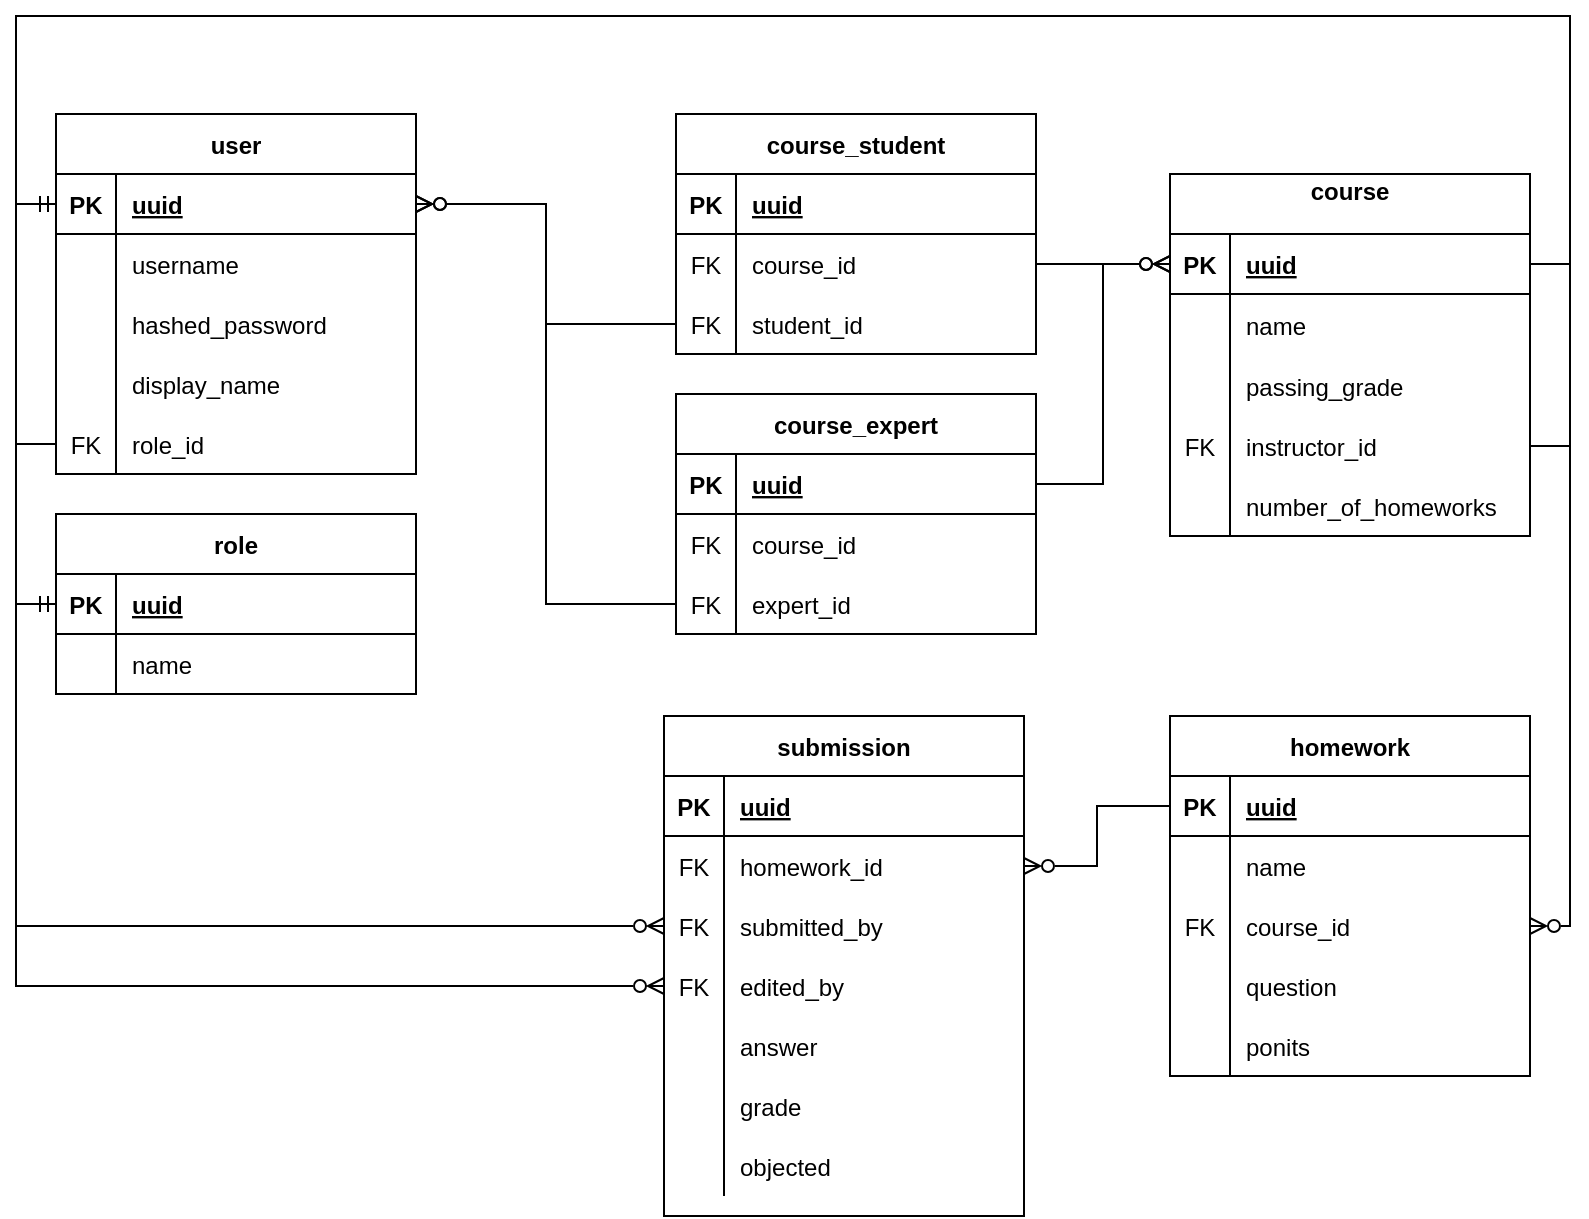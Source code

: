 <mxfile version="20.3.0" type="device"><diagram id="tKeCWXlQhUnRT02YPwnr" name="Page-1"><mxGraphModel dx="1261" dy="828" grid="1" gridSize="10" guides="1" tooltips="1" connect="1" arrows="1" fold="1" page="1" pageScale="1" pageWidth="1169" pageHeight="827" math="0" shadow="0"><root><mxCell id="0"/><mxCell id="1" parent="0"/><mxCell id="A6r-sDMCDDvzHQG4aJz3-1" value="user" style="shape=table;startSize=30;container=1;collapsible=1;childLayout=tableLayout;fixedRows=1;rowLines=0;fontStyle=1;align=center;resizeLast=1;" parent="1" vertex="1"><mxGeometry x="206" y="169" width="180" height="180" as="geometry"/></mxCell><mxCell id="A6r-sDMCDDvzHQG4aJz3-2" value="" style="shape=tableRow;horizontal=0;startSize=0;swimlaneHead=0;swimlaneBody=0;fillColor=none;collapsible=0;dropTarget=0;points=[[0,0.5],[1,0.5]];portConstraint=eastwest;top=0;left=0;right=0;bottom=1;" parent="A6r-sDMCDDvzHQG4aJz3-1" vertex="1"><mxGeometry y="30" width="180" height="30" as="geometry"/></mxCell><mxCell id="A6r-sDMCDDvzHQG4aJz3-3" value="PK" style="shape=partialRectangle;connectable=0;fillColor=none;top=0;left=0;bottom=0;right=0;fontStyle=1;overflow=hidden;" parent="A6r-sDMCDDvzHQG4aJz3-2" vertex="1"><mxGeometry width="30" height="30" as="geometry"><mxRectangle width="30" height="30" as="alternateBounds"/></mxGeometry></mxCell><mxCell id="A6r-sDMCDDvzHQG4aJz3-4" value="uuid" style="shape=partialRectangle;connectable=0;fillColor=none;top=0;left=0;bottom=0;right=0;align=left;spacingLeft=6;fontStyle=5;overflow=hidden;" parent="A6r-sDMCDDvzHQG4aJz3-2" vertex="1"><mxGeometry x="30" width="150" height="30" as="geometry"><mxRectangle width="150" height="30" as="alternateBounds"/></mxGeometry></mxCell><mxCell id="A6r-sDMCDDvzHQG4aJz3-5" value="" style="shape=tableRow;horizontal=0;startSize=0;swimlaneHead=0;swimlaneBody=0;fillColor=none;collapsible=0;dropTarget=0;points=[[0,0.5],[1,0.5]];portConstraint=eastwest;top=0;left=0;right=0;bottom=0;" parent="A6r-sDMCDDvzHQG4aJz3-1" vertex="1"><mxGeometry y="60" width="180" height="30" as="geometry"/></mxCell><mxCell id="A6r-sDMCDDvzHQG4aJz3-6" value="" style="shape=partialRectangle;connectable=0;fillColor=none;top=0;left=0;bottom=0;right=0;editable=1;overflow=hidden;" parent="A6r-sDMCDDvzHQG4aJz3-5" vertex="1"><mxGeometry width="30" height="30" as="geometry"><mxRectangle width="30" height="30" as="alternateBounds"/></mxGeometry></mxCell><mxCell id="A6r-sDMCDDvzHQG4aJz3-7" value="username" style="shape=partialRectangle;connectable=0;fillColor=none;top=0;left=0;bottom=0;right=0;align=left;spacingLeft=6;overflow=hidden;" parent="A6r-sDMCDDvzHQG4aJz3-5" vertex="1"><mxGeometry x="30" width="150" height="30" as="geometry"><mxRectangle width="150" height="30" as="alternateBounds"/></mxGeometry></mxCell><mxCell id="A6r-sDMCDDvzHQG4aJz3-8" value="" style="shape=tableRow;horizontal=0;startSize=0;swimlaneHead=0;swimlaneBody=0;fillColor=none;collapsible=0;dropTarget=0;points=[[0,0.5],[1,0.5]];portConstraint=eastwest;top=0;left=0;right=0;bottom=0;" parent="A6r-sDMCDDvzHQG4aJz3-1" vertex="1"><mxGeometry y="90" width="180" height="30" as="geometry"/></mxCell><mxCell id="A6r-sDMCDDvzHQG4aJz3-9" value="" style="shape=partialRectangle;connectable=0;fillColor=none;top=0;left=0;bottom=0;right=0;editable=1;overflow=hidden;" parent="A6r-sDMCDDvzHQG4aJz3-8" vertex="1"><mxGeometry width="30" height="30" as="geometry"><mxRectangle width="30" height="30" as="alternateBounds"/></mxGeometry></mxCell><mxCell id="A6r-sDMCDDvzHQG4aJz3-10" value="hashed_password" style="shape=partialRectangle;connectable=0;fillColor=none;top=0;left=0;bottom=0;right=0;align=left;spacingLeft=6;overflow=hidden;" parent="A6r-sDMCDDvzHQG4aJz3-8" vertex="1"><mxGeometry x="30" width="150" height="30" as="geometry"><mxRectangle width="150" height="30" as="alternateBounds"/></mxGeometry></mxCell><mxCell id="A6r-sDMCDDvzHQG4aJz3-11" value="" style="shape=tableRow;horizontal=0;startSize=0;swimlaneHead=0;swimlaneBody=0;fillColor=none;collapsible=0;dropTarget=0;points=[[0,0.5],[1,0.5]];portConstraint=eastwest;top=0;left=0;right=0;bottom=0;" parent="A6r-sDMCDDvzHQG4aJz3-1" vertex="1"><mxGeometry y="120" width="180" height="30" as="geometry"/></mxCell><mxCell id="A6r-sDMCDDvzHQG4aJz3-12" value="" style="shape=partialRectangle;connectable=0;fillColor=none;top=0;left=0;bottom=0;right=0;editable=1;overflow=hidden;" parent="A6r-sDMCDDvzHQG4aJz3-11" vertex="1"><mxGeometry width="30" height="30" as="geometry"><mxRectangle width="30" height="30" as="alternateBounds"/></mxGeometry></mxCell><mxCell id="A6r-sDMCDDvzHQG4aJz3-13" value="display_name" style="shape=partialRectangle;connectable=0;fillColor=none;top=0;left=0;bottom=0;right=0;align=left;spacingLeft=6;overflow=hidden;" parent="A6r-sDMCDDvzHQG4aJz3-11" vertex="1"><mxGeometry x="30" width="150" height="30" as="geometry"><mxRectangle width="150" height="30" as="alternateBounds"/></mxGeometry></mxCell><mxCell id="A6r-sDMCDDvzHQG4aJz3-14" style="shape=tableRow;horizontal=0;startSize=0;swimlaneHead=0;swimlaneBody=0;fillColor=none;collapsible=0;dropTarget=0;points=[[0,0.5],[1,0.5]];portConstraint=eastwest;top=0;left=0;right=0;bottom=0;" parent="A6r-sDMCDDvzHQG4aJz3-1" vertex="1"><mxGeometry y="150" width="180" height="30" as="geometry"/></mxCell><mxCell id="A6r-sDMCDDvzHQG4aJz3-15" value="FK" style="shape=partialRectangle;connectable=0;fillColor=none;top=0;left=0;bottom=0;right=0;editable=1;overflow=hidden;" parent="A6r-sDMCDDvzHQG4aJz3-14" vertex="1"><mxGeometry width="30" height="30" as="geometry"><mxRectangle width="30" height="30" as="alternateBounds"/></mxGeometry></mxCell><mxCell id="A6r-sDMCDDvzHQG4aJz3-16" value="role_id" style="shape=partialRectangle;connectable=0;fillColor=none;top=0;left=0;bottom=0;right=0;align=left;spacingLeft=6;overflow=hidden;" parent="A6r-sDMCDDvzHQG4aJz3-14" vertex="1"><mxGeometry x="30" width="150" height="30" as="geometry"><mxRectangle width="150" height="30" as="alternateBounds"/></mxGeometry></mxCell><mxCell id="A6r-sDMCDDvzHQG4aJz3-17" value="role" style="shape=table;startSize=30;container=1;collapsible=1;childLayout=tableLayout;fixedRows=1;rowLines=0;fontStyle=1;align=center;resizeLast=1;" parent="1" vertex="1"><mxGeometry x="206" y="369" width="180" height="90" as="geometry"/></mxCell><mxCell id="A6r-sDMCDDvzHQG4aJz3-18" value="" style="shape=tableRow;horizontal=0;startSize=0;swimlaneHead=0;swimlaneBody=0;fillColor=none;collapsible=0;dropTarget=0;points=[[0,0.5],[1,0.5]];portConstraint=eastwest;top=0;left=0;right=0;bottom=1;" parent="A6r-sDMCDDvzHQG4aJz3-17" vertex="1"><mxGeometry y="30" width="180" height="30" as="geometry"/></mxCell><mxCell id="A6r-sDMCDDvzHQG4aJz3-19" value="PK" style="shape=partialRectangle;connectable=0;fillColor=none;top=0;left=0;bottom=0;right=0;fontStyle=1;overflow=hidden;" parent="A6r-sDMCDDvzHQG4aJz3-18" vertex="1"><mxGeometry width="30" height="30" as="geometry"><mxRectangle width="30" height="30" as="alternateBounds"/></mxGeometry></mxCell><mxCell id="A6r-sDMCDDvzHQG4aJz3-20" value="uuid" style="shape=partialRectangle;connectable=0;fillColor=none;top=0;left=0;bottom=0;right=0;align=left;spacingLeft=6;fontStyle=5;overflow=hidden;" parent="A6r-sDMCDDvzHQG4aJz3-18" vertex="1"><mxGeometry x="30" width="150" height="30" as="geometry"><mxRectangle width="150" height="30" as="alternateBounds"/></mxGeometry></mxCell><mxCell id="A6r-sDMCDDvzHQG4aJz3-21" value="" style="shape=tableRow;horizontal=0;startSize=0;swimlaneHead=0;swimlaneBody=0;fillColor=none;collapsible=0;dropTarget=0;points=[[0,0.5],[1,0.5]];portConstraint=eastwest;top=0;left=0;right=0;bottom=0;" parent="A6r-sDMCDDvzHQG4aJz3-17" vertex="1"><mxGeometry y="60" width="180" height="30" as="geometry"/></mxCell><mxCell id="A6r-sDMCDDvzHQG4aJz3-22" value="" style="shape=partialRectangle;connectable=0;fillColor=none;top=0;left=0;bottom=0;right=0;editable=1;overflow=hidden;" parent="A6r-sDMCDDvzHQG4aJz3-21" vertex="1"><mxGeometry width="30" height="30" as="geometry"><mxRectangle width="30" height="30" as="alternateBounds"/></mxGeometry></mxCell><mxCell id="A6r-sDMCDDvzHQG4aJz3-23" value="name" style="shape=partialRectangle;connectable=0;fillColor=none;top=0;left=0;bottom=0;right=0;align=left;spacingLeft=6;overflow=hidden;" parent="A6r-sDMCDDvzHQG4aJz3-21" vertex="1"><mxGeometry x="30" width="150" height="30" as="geometry"><mxRectangle width="150" height="30" as="alternateBounds"/></mxGeometry></mxCell><mxCell id="A6r-sDMCDDvzHQG4aJz3-31" value="course&#10;" style="shape=table;startSize=30;container=1;collapsible=1;childLayout=tableLayout;fixedRows=1;rowLines=0;fontStyle=1;align=center;resizeLast=1;" parent="1" vertex="1"><mxGeometry x="763" y="199" width="180" height="181" as="geometry"/></mxCell><mxCell id="A6r-sDMCDDvzHQG4aJz3-32" value="" style="shape=tableRow;horizontal=0;startSize=0;swimlaneHead=0;swimlaneBody=0;fillColor=none;collapsible=0;dropTarget=0;points=[[0,0.5],[1,0.5]];portConstraint=eastwest;top=0;left=0;right=0;bottom=1;" parent="A6r-sDMCDDvzHQG4aJz3-31" vertex="1"><mxGeometry y="30" width="180" height="30" as="geometry"/></mxCell><mxCell id="A6r-sDMCDDvzHQG4aJz3-33" value="PK" style="shape=partialRectangle;connectable=0;fillColor=none;top=0;left=0;bottom=0;right=0;fontStyle=1;overflow=hidden;" parent="A6r-sDMCDDvzHQG4aJz3-32" vertex="1"><mxGeometry width="30" height="30" as="geometry"><mxRectangle width="30" height="30" as="alternateBounds"/></mxGeometry></mxCell><mxCell id="A6r-sDMCDDvzHQG4aJz3-34" value="uuid" style="shape=partialRectangle;connectable=0;fillColor=none;top=0;left=0;bottom=0;right=0;align=left;spacingLeft=6;fontStyle=5;overflow=hidden;" parent="A6r-sDMCDDvzHQG4aJz3-32" vertex="1"><mxGeometry x="30" width="150" height="30" as="geometry"><mxRectangle width="150" height="30" as="alternateBounds"/></mxGeometry></mxCell><mxCell id="A6r-sDMCDDvzHQG4aJz3-35" value="" style="shape=tableRow;horizontal=0;startSize=0;swimlaneHead=0;swimlaneBody=0;fillColor=none;collapsible=0;dropTarget=0;points=[[0,0.5],[1,0.5]];portConstraint=eastwest;top=0;left=0;right=0;bottom=0;" parent="A6r-sDMCDDvzHQG4aJz3-31" vertex="1"><mxGeometry y="60" width="180" height="31" as="geometry"/></mxCell><mxCell id="A6r-sDMCDDvzHQG4aJz3-36" value="" style="shape=partialRectangle;connectable=0;fillColor=none;top=0;left=0;bottom=0;right=0;editable=1;overflow=hidden;" parent="A6r-sDMCDDvzHQG4aJz3-35" vertex="1"><mxGeometry width="30" height="31" as="geometry"><mxRectangle width="30" height="31" as="alternateBounds"/></mxGeometry></mxCell><mxCell id="A6r-sDMCDDvzHQG4aJz3-37" value="name" style="shape=partialRectangle;connectable=0;fillColor=none;top=0;left=0;bottom=0;right=0;align=left;spacingLeft=6;overflow=hidden;" parent="A6r-sDMCDDvzHQG4aJz3-35" vertex="1"><mxGeometry x="30" width="150" height="31" as="geometry"><mxRectangle width="150" height="31" as="alternateBounds"/></mxGeometry></mxCell><mxCell id="_UgWZKXhQteQjIG4ztjj-4" style="shape=tableRow;horizontal=0;startSize=0;swimlaneHead=0;swimlaneBody=0;fillColor=none;collapsible=0;dropTarget=0;points=[[0,0.5],[1,0.5]];portConstraint=eastwest;top=0;left=0;right=0;bottom=0;" vertex="1" parent="A6r-sDMCDDvzHQG4aJz3-31"><mxGeometry y="91" width="180" height="30" as="geometry"/></mxCell><mxCell id="_UgWZKXhQteQjIG4ztjj-5" style="shape=partialRectangle;connectable=0;fillColor=none;top=0;left=0;bottom=0;right=0;editable=1;overflow=hidden;" vertex="1" parent="_UgWZKXhQteQjIG4ztjj-4"><mxGeometry width="30" height="30" as="geometry"><mxRectangle width="30" height="30" as="alternateBounds"/></mxGeometry></mxCell><mxCell id="_UgWZKXhQteQjIG4ztjj-6" value="passing_grade" style="shape=partialRectangle;connectable=0;fillColor=none;top=0;left=0;bottom=0;right=0;align=left;spacingLeft=6;overflow=hidden;" vertex="1" parent="_UgWZKXhQteQjIG4ztjj-4"><mxGeometry x="30" width="150" height="30" as="geometry"><mxRectangle width="150" height="30" as="alternateBounds"/></mxGeometry></mxCell><mxCell id="_UgWZKXhQteQjIG4ztjj-7" style="shape=tableRow;horizontal=0;startSize=0;swimlaneHead=0;swimlaneBody=0;fillColor=none;collapsible=0;dropTarget=0;points=[[0,0.5],[1,0.5]];portConstraint=eastwest;top=0;left=0;right=0;bottom=0;" vertex="1" parent="A6r-sDMCDDvzHQG4aJz3-31"><mxGeometry y="121" width="180" height="30" as="geometry"/></mxCell><mxCell id="_UgWZKXhQteQjIG4ztjj-8" value="FK" style="shape=partialRectangle;connectable=0;fillColor=none;top=0;left=0;bottom=0;right=0;editable=1;overflow=hidden;" vertex="1" parent="_UgWZKXhQteQjIG4ztjj-7"><mxGeometry width="30" height="30" as="geometry"><mxRectangle width="30" height="30" as="alternateBounds"/></mxGeometry></mxCell><mxCell id="_UgWZKXhQteQjIG4ztjj-9" value="instructor_id" style="shape=partialRectangle;connectable=0;fillColor=none;top=0;left=0;bottom=0;right=0;align=left;spacingLeft=6;overflow=hidden;" vertex="1" parent="_UgWZKXhQteQjIG4ztjj-7"><mxGeometry x="30" width="150" height="30" as="geometry"><mxRectangle width="150" height="30" as="alternateBounds"/></mxGeometry></mxCell><mxCell id="_UgWZKXhQteQjIG4ztjj-11" style="shape=tableRow;horizontal=0;startSize=0;swimlaneHead=0;swimlaneBody=0;fillColor=none;collapsible=0;dropTarget=0;points=[[0,0.5],[1,0.5]];portConstraint=eastwest;top=0;left=0;right=0;bottom=0;" vertex="1" parent="A6r-sDMCDDvzHQG4aJz3-31"><mxGeometry y="151" width="180" height="30" as="geometry"/></mxCell><mxCell id="_UgWZKXhQteQjIG4ztjj-12" style="shape=partialRectangle;connectable=0;fillColor=none;top=0;left=0;bottom=0;right=0;editable=1;overflow=hidden;" vertex="1" parent="_UgWZKXhQteQjIG4ztjj-11"><mxGeometry width="30" height="30" as="geometry"><mxRectangle width="30" height="30" as="alternateBounds"/></mxGeometry></mxCell><mxCell id="_UgWZKXhQteQjIG4ztjj-13" value="number_of_homeworks" style="shape=partialRectangle;connectable=0;fillColor=none;top=0;left=0;bottom=0;right=0;align=left;spacingLeft=6;overflow=hidden;" vertex="1" parent="_UgWZKXhQteQjIG4ztjj-11"><mxGeometry x="30" width="150" height="30" as="geometry"><mxRectangle width="150" height="30" as="alternateBounds"/></mxGeometry></mxCell><mxCell id="A6r-sDMCDDvzHQG4aJz3-44" value="course_student" style="shape=table;startSize=30;container=1;collapsible=1;childLayout=tableLayout;fixedRows=1;rowLines=0;fontStyle=1;align=center;resizeLast=1;" parent="1" vertex="1"><mxGeometry x="516" y="169" width="180" height="120" as="geometry"/></mxCell><mxCell id="A6r-sDMCDDvzHQG4aJz3-45" value="" style="shape=tableRow;horizontal=0;startSize=0;swimlaneHead=0;swimlaneBody=0;fillColor=none;collapsible=0;dropTarget=0;points=[[0,0.5],[1,0.5]];portConstraint=eastwest;top=0;left=0;right=0;bottom=1;" parent="A6r-sDMCDDvzHQG4aJz3-44" vertex="1"><mxGeometry y="30" width="180" height="30" as="geometry"/></mxCell><mxCell id="A6r-sDMCDDvzHQG4aJz3-46" value="PK" style="shape=partialRectangle;connectable=0;fillColor=none;top=0;left=0;bottom=0;right=0;fontStyle=1;overflow=hidden;" parent="A6r-sDMCDDvzHQG4aJz3-45" vertex="1"><mxGeometry width="30" height="30" as="geometry"><mxRectangle width="30" height="30" as="alternateBounds"/></mxGeometry></mxCell><mxCell id="A6r-sDMCDDvzHQG4aJz3-47" value="uuid" style="shape=partialRectangle;connectable=0;fillColor=none;top=0;left=0;bottom=0;right=0;align=left;spacingLeft=6;fontStyle=5;overflow=hidden;" parent="A6r-sDMCDDvzHQG4aJz3-45" vertex="1"><mxGeometry x="30" width="150" height="30" as="geometry"><mxRectangle width="150" height="30" as="alternateBounds"/></mxGeometry></mxCell><mxCell id="A6r-sDMCDDvzHQG4aJz3-48" value="" style="shape=tableRow;horizontal=0;startSize=0;swimlaneHead=0;swimlaneBody=0;fillColor=none;collapsible=0;dropTarget=0;points=[[0,0.5],[1,0.5]];portConstraint=eastwest;top=0;left=0;right=0;bottom=0;" parent="A6r-sDMCDDvzHQG4aJz3-44" vertex="1"><mxGeometry y="60" width="180" height="30" as="geometry"/></mxCell><mxCell id="A6r-sDMCDDvzHQG4aJz3-49" value="FK" style="shape=partialRectangle;connectable=0;fillColor=none;top=0;left=0;bottom=0;right=0;editable=1;overflow=hidden;" parent="A6r-sDMCDDvzHQG4aJz3-48" vertex="1"><mxGeometry width="30" height="30" as="geometry"><mxRectangle width="30" height="30" as="alternateBounds"/></mxGeometry></mxCell><mxCell id="A6r-sDMCDDvzHQG4aJz3-50" value="course_id" style="shape=partialRectangle;connectable=0;fillColor=none;top=0;left=0;bottom=0;right=0;align=left;spacingLeft=6;overflow=hidden;" parent="A6r-sDMCDDvzHQG4aJz3-48" vertex="1"><mxGeometry x="30" width="150" height="30" as="geometry"><mxRectangle width="150" height="30" as="alternateBounds"/></mxGeometry></mxCell><mxCell id="A6r-sDMCDDvzHQG4aJz3-51" value="" style="shape=tableRow;horizontal=0;startSize=0;swimlaneHead=0;swimlaneBody=0;fillColor=none;collapsible=0;dropTarget=0;points=[[0,0.5],[1,0.5]];portConstraint=eastwest;top=0;left=0;right=0;bottom=0;" parent="A6r-sDMCDDvzHQG4aJz3-44" vertex="1"><mxGeometry y="90" width="180" height="30" as="geometry"/></mxCell><mxCell id="A6r-sDMCDDvzHQG4aJz3-52" value="FK" style="shape=partialRectangle;connectable=0;fillColor=none;top=0;left=0;bottom=0;right=0;editable=1;overflow=hidden;" parent="A6r-sDMCDDvzHQG4aJz3-51" vertex="1"><mxGeometry width="30" height="30" as="geometry"><mxRectangle width="30" height="30" as="alternateBounds"/></mxGeometry></mxCell><mxCell id="A6r-sDMCDDvzHQG4aJz3-53" value="student_id" style="shape=partialRectangle;connectable=0;fillColor=none;top=0;left=0;bottom=0;right=0;align=left;spacingLeft=6;overflow=hidden;" parent="A6r-sDMCDDvzHQG4aJz3-51" vertex="1"><mxGeometry x="30" width="150" height="30" as="geometry"><mxRectangle width="150" height="30" as="alternateBounds"/></mxGeometry></mxCell><mxCell id="A6r-sDMCDDvzHQG4aJz3-57" value="course_expert" style="shape=table;startSize=30;container=1;collapsible=1;childLayout=tableLayout;fixedRows=1;rowLines=0;fontStyle=1;align=center;resizeLast=1;" parent="1" vertex="1"><mxGeometry x="516" y="309" width="180" height="120" as="geometry"/></mxCell><mxCell id="A6r-sDMCDDvzHQG4aJz3-58" value="" style="shape=tableRow;horizontal=0;startSize=0;swimlaneHead=0;swimlaneBody=0;fillColor=none;collapsible=0;dropTarget=0;points=[[0,0.5],[1,0.5]];portConstraint=eastwest;top=0;left=0;right=0;bottom=1;" parent="A6r-sDMCDDvzHQG4aJz3-57" vertex="1"><mxGeometry y="30" width="180" height="30" as="geometry"/></mxCell><mxCell id="A6r-sDMCDDvzHQG4aJz3-59" value="PK" style="shape=partialRectangle;connectable=0;fillColor=none;top=0;left=0;bottom=0;right=0;fontStyle=1;overflow=hidden;" parent="A6r-sDMCDDvzHQG4aJz3-58" vertex="1"><mxGeometry width="30" height="30" as="geometry"><mxRectangle width="30" height="30" as="alternateBounds"/></mxGeometry></mxCell><mxCell id="A6r-sDMCDDvzHQG4aJz3-60" value="uuid" style="shape=partialRectangle;connectable=0;fillColor=none;top=0;left=0;bottom=0;right=0;align=left;spacingLeft=6;fontStyle=5;overflow=hidden;" parent="A6r-sDMCDDvzHQG4aJz3-58" vertex="1"><mxGeometry x="30" width="150" height="30" as="geometry"><mxRectangle width="150" height="30" as="alternateBounds"/></mxGeometry></mxCell><mxCell id="A6r-sDMCDDvzHQG4aJz3-61" value="" style="shape=tableRow;horizontal=0;startSize=0;swimlaneHead=0;swimlaneBody=0;fillColor=none;collapsible=0;dropTarget=0;points=[[0,0.5],[1,0.5]];portConstraint=eastwest;top=0;left=0;right=0;bottom=0;" parent="A6r-sDMCDDvzHQG4aJz3-57" vertex="1"><mxGeometry y="60" width="180" height="30" as="geometry"/></mxCell><mxCell id="A6r-sDMCDDvzHQG4aJz3-62" value="FK" style="shape=partialRectangle;connectable=0;fillColor=none;top=0;left=0;bottom=0;right=0;editable=1;overflow=hidden;" parent="A6r-sDMCDDvzHQG4aJz3-61" vertex="1"><mxGeometry width="30" height="30" as="geometry"><mxRectangle width="30" height="30" as="alternateBounds"/></mxGeometry></mxCell><mxCell id="A6r-sDMCDDvzHQG4aJz3-63" value="course_id" style="shape=partialRectangle;connectable=0;fillColor=none;top=0;left=0;bottom=0;right=0;align=left;spacingLeft=6;overflow=hidden;" parent="A6r-sDMCDDvzHQG4aJz3-61" vertex="1"><mxGeometry x="30" width="150" height="30" as="geometry"><mxRectangle width="150" height="30" as="alternateBounds"/></mxGeometry></mxCell><mxCell id="A6r-sDMCDDvzHQG4aJz3-64" value="" style="shape=tableRow;horizontal=0;startSize=0;swimlaneHead=0;swimlaneBody=0;fillColor=none;collapsible=0;dropTarget=0;points=[[0,0.5],[1,0.5]];portConstraint=eastwest;top=0;left=0;right=0;bottom=0;" parent="A6r-sDMCDDvzHQG4aJz3-57" vertex="1"><mxGeometry y="90" width="180" height="30" as="geometry"/></mxCell><mxCell id="A6r-sDMCDDvzHQG4aJz3-65" value="FK" style="shape=partialRectangle;connectable=0;fillColor=none;top=0;left=0;bottom=0;right=0;editable=1;overflow=hidden;" parent="A6r-sDMCDDvzHQG4aJz3-64" vertex="1"><mxGeometry width="30" height="30" as="geometry"><mxRectangle width="30" height="30" as="alternateBounds"/></mxGeometry></mxCell><mxCell id="A6r-sDMCDDvzHQG4aJz3-66" value="expert_id" style="shape=partialRectangle;connectable=0;fillColor=none;top=0;left=0;bottom=0;right=0;align=left;spacingLeft=6;overflow=hidden;" parent="A6r-sDMCDDvzHQG4aJz3-64" vertex="1"><mxGeometry x="30" width="150" height="30" as="geometry"><mxRectangle width="150" height="30" as="alternateBounds"/></mxGeometry></mxCell><mxCell id="A6r-sDMCDDvzHQG4aJz3-70" style="edgeStyle=orthogonalEdgeStyle;rounded=0;orthogonalLoop=1;jettySize=auto;html=1;exitX=1;exitY=0.5;exitDx=0;exitDy=0;entryX=0;entryY=0.5;entryDx=0;entryDy=0;endArrow=ERzeroToMany;endFill=0;" parent="1" source="A6r-sDMCDDvzHQG4aJz3-48" target="A6r-sDMCDDvzHQG4aJz3-32" edge="1"><mxGeometry relative="1" as="geometry"/></mxCell><mxCell id="A6r-sDMCDDvzHQG4aJz3-71" style="edgeStyle=orthogonalEdgeStyle;rounded=0;orthogonalLoop=1;jettySize=auto;html=1;exitX=0;exitY=0.5;exitDx=0;exitDy=0;endArrow=ERzeroToMany;endFill=0;" parent="1" source="A6r-sDMCDDvzHQG4aJz3-51" target="A6r-sDMCDDvzHQG4aJz3-2" edge="1"><mxGeometry relative="1" as="geometry"/></mxCell><mxCell id="A6r-sDMCDDvzHQG4aJz3-72" style="edgeStyle=orthogonalEdgeStyle;rounded=0;orthogonalLoop=1;jettySize=auto;html=1;exitX=1;exitY=0.5;exitDx=0;exitDy=0;entryX=0;entryY=0.5;entryDx=0;entryDy=0;endArrow=ERzeroToMany;endFill=0;" parent="1" source="A6r-sDMCDDvzHQG4aJz3-58" target="A6r-sDMCDDvzHQG4aJz3-32" edge="1"><mxGeometry relative="1" as="geometry"/></mxCell><mxCell id="A6r-sDMCDDvzHQG4aJz3-73" style="edgeStyle=orthogonalEdgeStyle;rounded=0;orthogonalLoop=1;jettySize=auto;html=1;exitX=0;exitY=0.5;exitDx=0;exitDy=0;entryX=1;entryY=0.5;entryDx=0;entryDy=0;endArrow=ERzeroToMany;endFill=0;" parent="1" source="A6r-sDMCDDvzHQG4aJz3-64" target="A6r-sDMCDDvzHQG4aJz3-2" edge="1"><mxGeometry relative="1" as="geometry"/></mxCell><mxCell id="A6r-sDMCDDvzHQG4aJz3-74" value="homework" style="shape=table;startSize=30;container=1;collapsible=1;childLayout=tableLayout;fixedRows=1;rowLines=0;fontStyle=1;align=center;resizeLast=1;" parent="1" vertex="1"><mxGeometry x="763" y="470" width="180" height="180" as="geometry"/></mxCell><mxCell id="A6r-sDMCDDvzHQG4aJz3-75" value="" style="shape=tableRow;horizontal=0;startSize=0;swimlaneHead=0;swimlaneBody=0;fillColor=none;collapsible=0;dropTarget=0;points=[[0,0.5],[1,0.5]];portConstraint=eastwest;top=0;left=0;right=0;bottom=1;" parent="A6r-sDMCDDvzHQG4aJz3-74" vertex="1"><mxGeometry y="30" width="180" height="30" as="geometry"/></mxCell><mxCell id="A6r-sDMCDDvzHQG4aJz3-76" value="PK" style="shape=partialRectangle;connectable=0;fillColor=none;top=0;left=0;bottom=0;right=0;fontStyle=1;overflow=hidden;" parent="A6r-sDMCDDvzHQG4aJz3-75" vertex="1"><mxGeometry width="30" height="30" as="geometry"><mxRectangle width="30" height="30" as="alternateBounds"/></mxGeometry></mxCell><mxCell id="A6r-sDMCDDvzHQG4aJz3-77" value="uuid" style="shape=partialRectangle;connectable=0;fillColor=none;top=0;left=0;bottom=0;right=0;align=left;spacingLeft=6;fontStyle=5;overflow=hidden;" parent="A6r-sDMCDDvzHQG4aJz3-75" vertex="1"><mxGeometry x="30" width="150" height="30" as="geometry"><mxRectangle width="150" height="30" as="alternateBounds"/></mxGeometry></mxCell><mxCell id="A6r-sDMCDDvzHQG4aJz3-78" value="" style="shape=tableRow;horizontal=0;startSize=0;swimlaneHead=0;swimlaneBody=0;fillColor=none;collapsible=0;dropTarget=0;points=[[0,0.5],[1,0.5]];portConstraint=eastwest;top=0;left=0;right=0;bottom=0;" parent="A6r-sDMCDDvzHQG4aJz3-74" vertex="1"><mxGeometry y="60" width="180" height="30" as="geometry"/></mxCell><mxCell id="A6r-sDMCDDvzHQG4aJz3-79" value="" style="shape=partialRectangle;connectable=0;fillColor=none;top=0;left=0;bottom=0;right=0;editable=1;overflow=hidden;" parent="A6r-sDMCDDvzHQG4aJz3-78" vertex="1"><mxGeometry width="30" height="30" as="geometry"><mxRectangle width="30" height="30" as="alternateBounds"/></mxGeometry></mxCell><mxCell id="A6r-sDMCDDvzHQG4aJz3-80" value="name" style="shape=partialRectangle;connectable=0;fillColor=none;top=0;left=0;bottom=0;right=0;align=left;spacingLeft=6;overflow=hidden;" parent="A6r-sDMCDDvzHQG4aJz3-78" vertex="1"><mxGeometry x="30" width="150" height="30" as="geometry"><mxRectangle width="150" height="30" as="alternateBounds"/></mxGeometry></mxCell><mxCell id="A6r-sDMCDDvzHQG4aJz3-81" value="" style="shape=tableRow;horizontal=0;startSize=0;swimlaneHead=0;swimlaneBody=0;fillColor=none;collapsible=0;dropTarget=0;points=[[0,0.5],[1,0.5]];portConstraint=eastwest;top=0;left=0;right=0;bottom=0;" parent="A6r-sDMCDDvzHQG4aJz3-74" vertex="1"><mxGeometry y="90" width="180" height="30" as="geometry"/></mxCell><mxCell id="A6r-sDMCDDvzHQG4aJz3-82" value="FK" style="shape=partialRectangle;connectable=0;fillColor=none;top=0;left=0;bottom=0;right=0;editable=1;overflow=hidden;" parent="A6r-sDMCDDvzHQG4aJz3-81" vertex="1"><mxGeometry width="30" height="30" as="geometry"><mxRectangle width="30" height="30" as="alternateBounds"/></mxGeometry></mxCell><mxCell id="A6r-sDMCDDvzHQG4aJz3-83" value="course_id" style="shape=partialRectangle;connectable=0;fillColor=none;top=0;left=0;bottom=0;right=0;align=left;spacingLeft=6;overflow=hidden;" parent="A6r-sDMCDDvzHQG4aJz3-81" vertex="1"><mxGeometry x="30" width="150" height="30" as="geometry"><mxRectangle width="150" height="30" as="alternateBounds"/></mxGeometry></mxCell><mxCell id="_UgWZKXhQteQjIG4ztjj-14" style="shape=tableRow;horizontal=0;startSize=0;swimlaneHead=0;swimlaneBody=0;fillColor=none;collapsible=0;dropTarget=0;points=[[0,0.5],[1,0.5]];portConstraint=eastwest;top=0;left=0;right=0;bottom=0;" vertex="1" parent="A6r-sDMCDDvzHQG4aJz3-74"><mxGeometry y="120" width="180" height="30" as="geometry"/></mxCell><mxCell id="_UgWZKXhQteQjIG4ztjj-15" style="shape=partialRectangle;connectable=0;fillColor=none;top=0;left=0;bottom=0;right=0;editable=1;overflow=hidden;" vertex="1" parent="_UgWZKXhQteQjIG4ztjj-14"><mxGeometry width="30" height="30" as="geometry"><mxRectangle width="30" height="30" as="alternateBounds"/></mxGeometry></mxCell><mxCell id="_UgWZKXhQteQjIG4ztjj-16" value="question" style="shape=partialRectangle;connectable=0;fillColor=none;top=0;left=0;bottom=0;right=0;align=left;spacingLeft=6;overflow=hidden;" vertex="1" parent="_UgWZKXhQteQjIG4ztjj-14"><mxGeometry x="30" width="150" height="30" as="geometry"><mxRectangle width="150" height="30" as="alternateBounds"/></mxGeometry></mxCell><mxCell id="_UgWZKXhQteQjIG4ztjj-30" style="shape=tableRow;horizontal=0;startSize=0;swimlaneHead=0;swimlaneBody=0;fillColor=none;collapsible=0;dropTarget=0;points=[[0,0.5],[1,0.5]];portConstraint=eastwest;top=0;left=0;right=0;bottom=0;" vertex="1" parent="A6r-sDMCDDvzHQG4aJz3-74"><mxGeometry y="150" width="180" height="30" as="geometry"/></mxCell><mxCell id="_UgWZKXhQteQjIG4ztjj-31" style="shape=partialRectangle;connectable=0;fillColor=none;top=0;left=0;bottom=0;right=0;editable=1;overflow=hidden;" vertex="1" parent="_UgWZKXhQteQjIG4ztjj-30"><mxGeometry width="30" height="30" as="geometry"><mxRectangle width="30" height="30" as="alternateBounds"/></mxGeometry></mxCell><mxCell id="_UgWZKXhQteQjIG4ztjj-32" value="ponits" style="shape=partialRectangle;connectable=0;fillColor=none;top=0;left=0;bottom=0;right=0;align=left;spacingLeft=6;overflow=hidden;" vertex="1" parent="_UgWZKXhQteQjIG4ztjj-30"><mxGeometry x="30" width="150" height="30" as="geometry"><mxRectangle width="150" height="30" as="alternateBounds"/></mxGeometry></mxCell><mxCell id="A6r-sDMCDDvzHQG4aJz3-108" style="edgeStyle=orthogonalEdgeStyle;rounded=0;orthogonalLoop=1;jettySize=auto;html=1;exitX=0;exitY=0.5;exitDx=0;exitDy=0;entryX=0;entryY=0.5;entryDx=0;entryDy=0;endArrow=ERmandOne;endFill=0;" parent="1" source="A6r-sDMCDDvzHQG4aJz3-14" target="A6r-sDMCDDvzHQG4aJz3-18" edge="1"><mxGeometry relative="1" as="geometry"/></mxCell><mxCell id="_UgWZKXhQteQjIG4ztjj-10" style="edgeStyle=orthogonalEdgeStyle;rounded=0;orthogonalLoop=1;jettySize=auto;html=1;exitX=1;exitY=0.5;exitDx=0;exitDy=0;entryX=0;entryY=0.5;entryDx=0;entryDy=0;endArrow=ERmandOne;endFill=0;" edge="1" parent="1" source="_UgWZKXhQteQjIG4ztjj-7" target="A6r-sDMCDDvzHQG4aJz3-2"><mxGeometry relative="1" as="geometry"><mxPoint x="440" y="60" as="targetPoint"/><Array as="points"><mxPoint x="963" y="335"/><mxPoint x="963" y="120"/><mxPoint x="186" y="120"/><mxPoint x="186" y="214"/></Array></mxGeometry></mxCell><mxCell id="_UgWZKXhQteQjIG4ztjj-17" value="submission" style="shape=table;startSize=30;container=1;collapsible=1;childLayout=tableLayout;fixedRows=1;rowLines=0;fontStyle=1;align=center;resizeLast=1;" vertex="1" parent="1"><mxGeometry x="510" y="470" width="180" height="250" as="geometry"/></mxCell><mxCell id="_UgWZKXhQteQjIG4ztjj-18" value="" style="shape=tableRow;horizontal=0;startSize=0;swimlaneHead=0;swimlaneBody=0;fillColor=none;collapsible=0;dropTarget=0;points=[[0,0.5],[1,0.5]];portConstraint=eastwest;top=0;left=0;right=0;bottom=1;" vertex="1" parent="_UgWZKXhQteQjIG4ztjj-17"><mxGeometry y="30" width="180" height="30" as="geometry"/></mxCell><mxCell id="_UgWZKXhQteQjIG4ztjj-19" value="PK" style="shape=partialRectangle;connectable=0;fillColor=none;top=0;left=0;bottom=0;right=0;fontStyle=1;overflow=hidden;" vertex="1" parent="_UgWZKXhQteQjIG4ztjj-18"><mxGeometry width="30" height="30" as="geometry"><mxRectangle width="30" height="30" as="alternateBounds"/></mxGeometry></mxCell><mxCell id="_UgWZKXhQteQjIG4ztjj-20" value="uuid" style="shape=partialRectangle;connectable=0;fillColor=none;top=0;left=0;bottom=0;right=0;align=left;spacingLeft=6;fontStyle=5;overflow=hidden;" vertex="1" parent="_UgWZKXhQteQjIG4ztjj-18"><mxGeometry x="30" width="150" height="30" as="geometry"><mxRectangle width="150" height="30" as="alternateBounds"/></mxGeometry></mxCell><mxCell id="_UgWZKXhQteQjIG4ztjj-24" value="" style="shape=tableRow;horizontal=0;startSize=0;swimlaneHead=0;swimlaneBody=0;fillColor=none;collapsible=0;dropTarget=0;points=[[0,0.5],[1,0.5]];portConstraint=eastwest;top=0;left=0;right=0;bottom=0;" vertex="1" parent="_UgWZKXhQteQjIG4ztjj-17"><mxGeometry y="60" width="180" height="30" as="geometry"/></mxCell><mxCell id="_UgWZKXhQteQjIG4ztjj-25" value="FK" style="shape=partialRectangle;connectable=0;fillColor=none;top=0;left=0;bottom=0;right=0;editable=1;overflow=hidden;" vertex="1" parent="_UgWZKXhQteQjIG4ztjj-24"><mxGeometry width="30" height="30" as="geometry"><mxRectangle width="30" height="30" as="alternateBounds"/></mxGeometry></mxCell><mxCell id="_UgWZKXhQteQjIG4ztjj-26" value="homework_id" style="shape=partialRectangle;connectable=0;fillColor=none;top=0;left=0;bottom=0;right=0;align=left;spacingLeft=6;overflow=hidden;" vertex="1" parent="_UgWZKXhQteQjIG4ztjj-24"><mxGeometry x="30" width="150" height="30" as="geometry"><mxRectangle width="150" height="30" as="alternateBounds"/></mxGeometry></mxCell><mxCell id="_UgWZKXhQteQjIG4ztjj-21" value="" style="shape=tableRow;horizontal=0;startSize=0;swimlaneHead=0;swimlaneBody=0;fillColor=none;collapsible=0;dropTarget=0;points=[[0,0.5],[1,0.5]];portConstraint=eastwest;top=0;left=0;right=0;bottom=0;" vertex="1" parent="_UgWZKXhQteQjIG4ztjj-17"><mxGeometry y="90" width="180" height="30" as="geometry"/></mxCell><mxCell id="_UgWZKXhQteQjIG4ztjj-22" value="FK" style="shape=partialRectangle;connectable=0;fillColor=none;top=0;left=0;bottom=0;right=0;editable=1;overflow=hidden;" vertex="1" parent="_UgWZKXhQteQjIG4ztjj-21"><mxGeometry width="30" height="30" as="geometry"><mxRectangle width="30" height="30" as="alternateBounds"/></mxGeometry></mxCell><mxCell id="_UgWZKXhQteQjIG4ztjj-23" value="submitted_by" style="shape=partialRectangle;connectable=0;fillColor=none;top=0;left=0;bottom=0;right=0;align=left;spacingLeft=6;overflow=hidden;" vertex="1" parent="_UgWZKXhQteQjIG4ztjj-21"><mxGeometry x="30" width="150" height="30" as="geometry"><mxRectangle width="150" height="30" as="alternateBounds"/></mxGeometry></mxCell><mxCell id="_UgWZKXhQteQjIG4ztjj-36" style="shape=tableRow;horizontal=0;startSize=0;swimlaneHead=0;swimlaneBody=0;fillColor=none;collapsible=0;dropTarget=0;points=[[0,0.5],[1,0.5]];portConstraint=eastwest;top=0;left=0;right=0;bottom=0;" vertex="1" parent="_UgWZKXhQteQjIG4ztjj-17"><mxGeometry y="120" width="180" height="30" as="geometry"/></mxCell><mxCell id="_UgWZKXhQteQjIG4ztjj-37" value="FK" style="shape=partialRectangle;connectable=0;fillColor=none;top=0;left=0;bottom=0;right=0;editable=1;overflow=hidden;" vertex="1" parent="_UgWZKXhQteQjIG4ztjj-36"><mxGeometry width="30" height="30" as="geometry"><mxRectangle width="30" height="30" as="alternateBounds"/></mxGeometry></mxCell><mxCell id="_UgWZKXhQteQjIG4ztjj-38" value="edited_by" style="shape=partialRectangle;connectable=0;fillColor=none;top=0;left=0;bottom=0;right=0;align=left;spacingLeft=6;overflow=hidden;" vertex="1" parent="_UgWZKXhQteQjIG4ztjj-36"><mxGeometry x="30" width="150" height="30" as="geometry"><mxRectangle width="150" height="30" as="alternateBounds"/></mxGeometry></mxCell><mxCell id="_UgWZKXhQteQjIG4ztjj-27" value="" style="shape=tableRow;horizontal=0;startSize=0;swimlaneHead=0;swimlaneBody=0;fillColor=none;collapsible=0;dropTarget=0;points=[[0,0.5],[1,0.5]];portConstraint=eastwest;top=0;left=0;right=0;bottom=0;" vertex="1" parent="_UgWZKXhQteQjIG4ztjj-17"><mxGeometry y="150" width="180" height="30" as="geometry"/></mxCell><mxCell id="_UgWZKXhQteQjIG4ztjj-28" value="" style="shape=partialRectangle;connectable=0;fillColor=none;top=0;left=0;bottom=0;right=0;editable=1;overflow=hidden;" vertex="1" parent="_UgWZKXhQteQjIG4ztjj-27"><mxGeometry width="30" height="30" as="geometry"><mxRectangle width="30" height="30" as="alternateBounds"/></mxGeometry></mxCell><mxCell id="_UgWZKXhQteQjIG4ztjj-29" value="answer" style="shape=partialRectangle;connectable=0;fillColor=none;top=0;left=0;bottom=0;right=0;align=left;spacingLeft=6;overflow=hidden;" vertex="1" parent="_UgWZKXhQteQjIG4ztjj-27"><mxGeometry x="30" width="150" height="30" as="geometry"><mxRectangle width="150" height="30" as="alternateBounds"/></mxGeometry></mxCell><mxCell id="_UgWZKXhQteQjIG4ztjj-33" style="shape=tableRow;horizontal=0;startSize=0;swimlaneHead=0;swimlaneBody=0;fillColor=none;collapsible=0;dropTarget=0;points=[[0,0.5],[1,0.5]];portConstraint=eastwest;top=0;left=0;right=0;bottom=0;" vertex="1" parent="_UgWZKXhQteQjIG4ztjj-17"><mxGeometry y="180" width="180" height="30" as="geometry"/></mxCell><mxCell id="_UgWZKXhQteQjIG4ztjj-34" style="shape=partialRectangle;connectable=0;fillColor=none;top=0;left=0;bottom=0;right=0;editable=1;overflow=hidden;" vertex="1" parent="_UgWZKXhQteQjIG4ztjj-33"><mxGeometry width="30" height="30" as="geometry"><mxRectangle width="30" height="30" as="alternateBounds"/></mxGeometry></mxCell><mxCell id="_UgWZKXhQteQjIG4ztjj-35" value="grade" style="shape=partialRectangle;connectable=0;fillColor=none;top=0;left=0;bottom=0;right=0;align=left;spacingLeft=6;overflow=hidden;" vertex="1" parent="_UgWZKXhQteQjIG4ztjj-33"><mxGeometry x="30" width="150" height="30" as="geometry"><mxRectangle width="150" height="30" as="alternateBounds"/></mxGeometry></mxCell><mxCell id="_UgWZKXhQteQjIG4ztjj-40" style="shape=tableRow;horizontal=0;startSize=0;swimlaneHead=0;swimlaneBody=0;fillColor=none;collapsible=0;dropTarget=0;points=[[0,0.5],[1,0.5]];portConstraint=eastwest;top=0;left=0;right=0;bottom=0;" vertex="1" parent="_UgWZKXhQteQjIG4ztjj-17"><mxGeometry y="210" width="180" height="30" as="geometry"/></mxCell><mxCell id="_UgWZKXhQteQjIG4ztjj-41" style="shape=partialRectangle;connectable=0;fillColor=none;top=0;left=0;bottom=0;right=0;editable=1;overflow=hidden;" vertex="1" parent="_UgWZKXhQteQjIG4ztjj-40"><mxGeometry width="30" height="30" as="geometry"><mxRectangle width="30" height="30" as="alternateBounds"/></mxGeometry></mxCell><mxCell id="_UgWZKXhQteQjIG4ztjj-42" value="objected" style="shape=partialRectangle;connectable=0;fillColor=none;top=0;left=0;bottom=0;right=0;align=left;spacingLeft=6;overflow=hidden;" vertex="1" parent="_UgWZKXhQteQjIG4ztjj-40"><mxGeometry x="30" width="150" height="30" as="geometry"><mxRectangle width="150" height="30" as="alternateBounds"/></mxGeometry></mxCell><mxCell id="_UgWZKXhQteQjIG4ztjj-39" style="edgeStyle=orthogonalEdgeStyle;rounded=0;orthogonalLoop=1;jettySize=auto;html=1;exitX=1;exitY=0.5;exitDx=0;exitDy=0;entryX=1;entryY=0.5;entryDx=0;entryDy=0;endArrow=ERzeroToMany;endFill=0;" edge="1" parent="1" source="A6r-sDMCDDvzHQG4aJz3-32" target="A6r-sDMCDDvzHQG4aJz3-81"><mxGeometry relative="1" as="geometry"/></mxCell><mxCell id="_UgWZKXhQteQjIG4ztjj-43" style="edgeStyle=orthogonalEdgeStyle;rounded=0;orthogonalLoop=1;jettySize=auto;html=1;exitX=0;exitY=0.5;exitDx=0;exitDy=0;entryX=1;entryY=0.5;entryDx=0;entryDy=0;endArrow=ERzeroToMany;endFill=0;" edge="1" parent="1" source="A6r-sDMCDDvzHQG4aJz3-75" target="_UgWZKXhQteQjIG4ztjj-24"><mxGeometry relative="1" as="geometry"/></mxCell><mxCell id="_UgWZKXhQteQjIG4ztjj-44" style="edgeStyle=orthogonalEdgeStyle;rounded=0;orthogonalLoop=1;jettySize=auto;html=1;exitX=0;exitY=0.5;exitDx=0;exitDy=0;entryX=0;entryY=0.5;entryDx=0;entryDy=0;endArrow=ERzeroToMany;endFill=0;" edge="1" parent="1" source="A6r-sDMCDDvzHQG4aJz3-2" target="_UgWZKXhQteQjIG4ztjj-21"><mxGeometry relative="1" as="geometry"/></mxCell><mxCell id="_UgWZKXhQteQjIG4ztjj-45" style="edgeStyle=orthogonalEdgeStyle;rounded=0;orthogonalLoop=1;jettySize=auto;html=1;exitX=0;exitY=0.5;exitDx=0;exitDy=0;entryX=0;entryY=0.5;entryDx=0;entryDy=0;endArrow=ERzeroToMany;endFill=0;" edge="1" parent="1" source="A6r-sDMCDDvzHQG4aJz3-2" target="_UgWZKXhQteQjIG4ztjj-36"><mxGeometry relative="1" as="geometry"/></mxCell></root></mxGraphModel></diagram></mxfile>